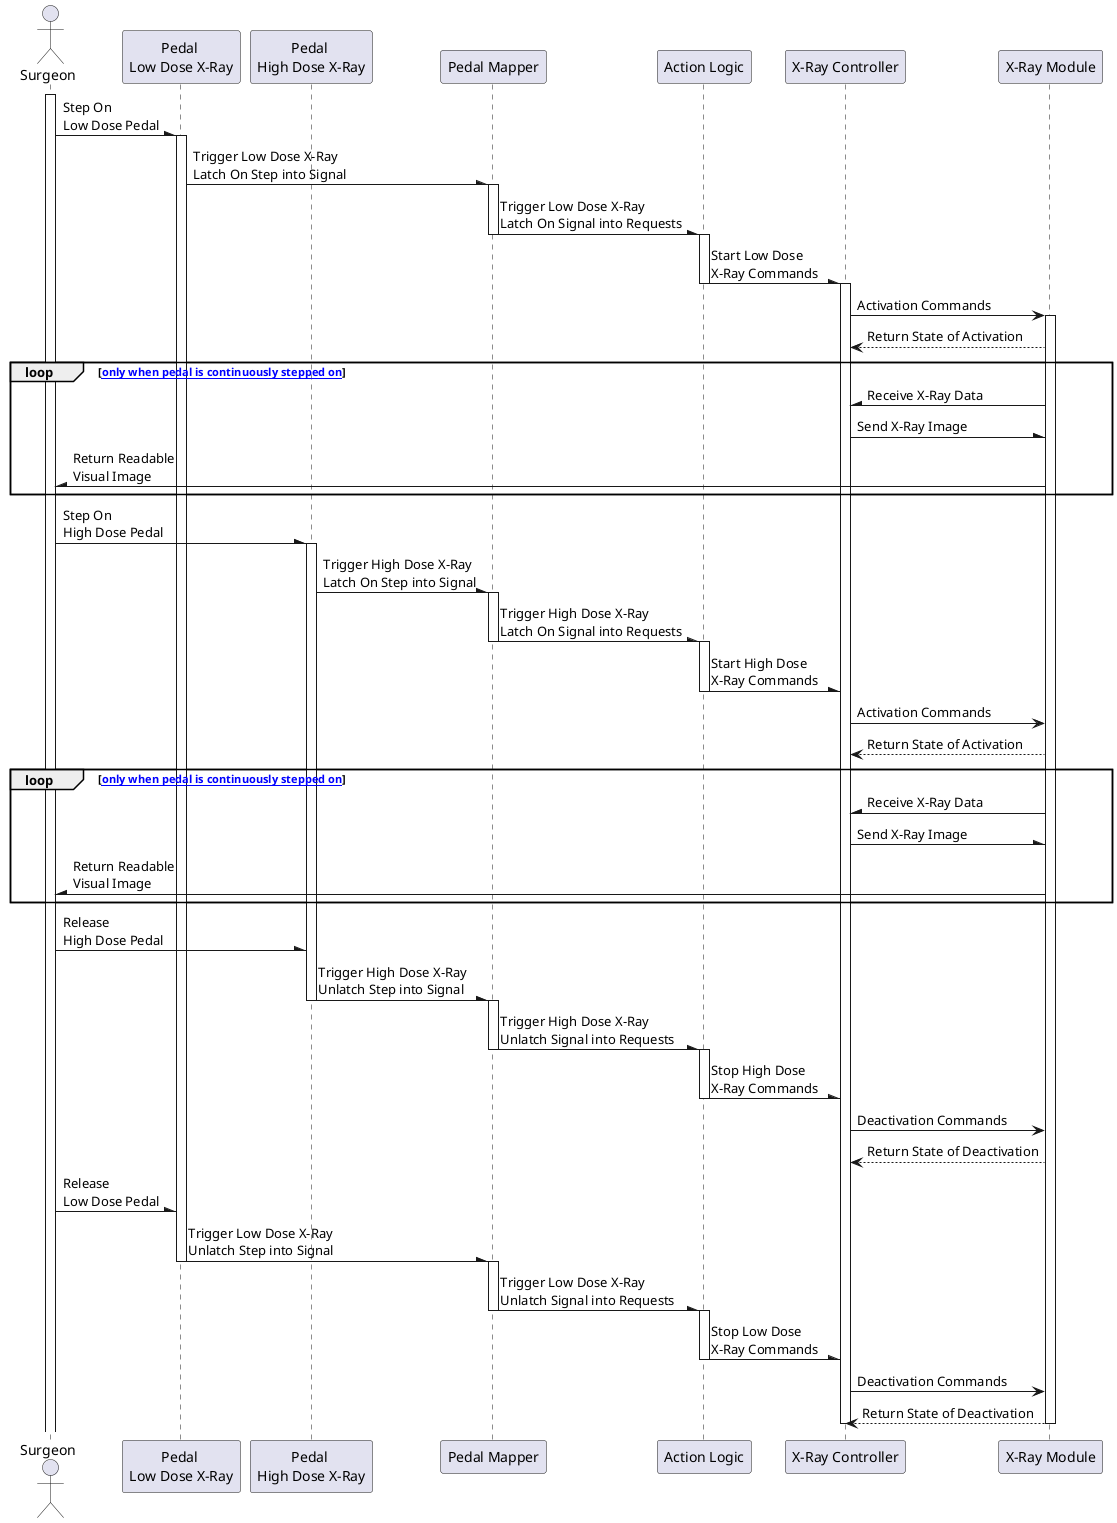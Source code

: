 @startuml sequence-pedal-2

actor "Surgeon" as actor_surgeon
activate actor_surgeon
participant "Pedal \nLow Dose X-Ray" as participant_pedal_low
participant "Pedal \nHigh Dose X-Ray" as participant_pedal_high
participant "Pedal Mapper" as participant_pedal_mapper

participant "Action Logic" as participant_act_log
participant "X-Ray Controller" as participant_xray_control

participant "X-Ray Module" as participant_xray_module
'participant "X-Ray Tube" as participant_xray_tube
'participant "Table" as participant_table
'participant "X-Ray Detector" as participant_xray_detector
'participant "Image Processor" as participant_image_proc
'participant "Screen" as participant_screen

' Design Part 1A - Start from Surgeon to Pedal Mapper
actor_surgeon -\ participant_pedal_low: Step On \nLow Dose Pedal
activate participant_pedal_low
participant_pedal_low -\ participant_pedal_mapper: Trigger Low Dose X-Ray \nLatch On Step into Signal
activate participant_pedal_mapper
participant_pedal_mapper -\ participant_act_log: Trigger Low Dose X-Ray \nLatch On Signal into Requests
deactivate participant_pedal_mapper
' Design Part 1A - End of Pedal Mapper

' Design Part 2A - Activation Commands Onwards
activate participant_act_log
participant_act_log -\ participant_xray_control: Start Low Dose \nX-Ray Commands
deactivate participant_act_log
activate participant_xray_control

participant_xray_control -> participant_xray_module: Activation Commands
activate participant_xray_module
'participant_xray_control -\ participant_xray_detector: Activation Commands
'activate participant_xray_detector
'participant_xray_control -\ participant_screen: Activation Commands
'activate participant_screen
'
'participant_xray_control /- participant_screen: Return State of Activation
''deactivate participant_screen
'participant_xray_control /- participant_xray_detector: Return State of Activation
''deactivate participant_xray_detector
participant_xray_control <-- participant_xray_module: Return State of Activation
''deactivate participant_xray_tube

loop [[loop only when pedal is continuously stepped on]]
'participant_xray_tube -> participant_table: Send \nLow-Dose X-Ray
'activate participant_table
'participant_table -> participant_xray_detector: Receive Beamed \nLow-Dose X-Ray
'deactivate participant_table
participant_xray_control /- participant_xray_module: Receive X-Ray Data
participant_xray_control -\ participant_xray_module: Send X-Ray Image
'activate participant_image_proc
'participant_image_proc -> participant_screen: Send Readable \nVisual Image
'deactivate participant_image_proc
actor_surgeon /- participant_xray_module: Return Readable \nVisual Image
end
' Design Part 2A - End of Activation Commands

' Design Part 1B - Start from Surgeon to Pedal Mapper
actor_surgeon -\ participant_pedal_high: Step On \nHigh Dose Pedal
activate participant_pedal_high
participant_pedal_high -\ participant_pedal_mapper: Trigger High Dose X-Ray \nLatch On Step into Signal
activate participant_pedal_mapper
participant_pedal_mapper -\ participant_act_log: Trigger High Dose X-Ray \nLatch On Signal into Requests
deactivate participant_pedal_mapper
' Design Part 1B - End of Pedal Mapper

' Design Part 2B - Activation Commands Onwards
activate participant_act_log
participant_act_log -\ participant_xray_control: Start High Dose \nX-Ray Commands
deactivate participant_act_log
'activate participant_xray_control

participant_xray_control -> participant_xray_module: Activation Commands
'activate participant_xray_module
'participant_xray_control -\ participant_xray_detector: Activation Commands
'activate participant_xray_detector
'participant_xray_control -\ participant_screen: Activation Commands
'activate participant_screen
'
'participant_xray_control /- participant_screen: Return State of Activation
''deactivate participant_screen
'participant_xray_control /- participant_xray_detector: Return State of Activation
''deactivate participant_xray_detector
participant_xray_control <-- participant_xray_module: Return State of Activation
''deactivate participant_xray_tube

loop [[loop only when pedal is continuously stepped on]]
'participant_xray_tube -> participant_table: Send \nLow-Dose X-Ray
'activate participant_table
'participant_table -> participant_xray_detector: Receive Beamed \nLow-Dose X-Ray
'deactivate participant_table
participant_xray_control /- participant_xray_module: Receive X-Ray Data
participant_xray_control -\ participant_xray_module: Send X-Ray Image
'activate participant_image_proc
'participant_image_proc -> participant_screen: Send Readable \nVisual Image
'deactivate participant_image_proc
actor_surgeon /- participant_xray_module: Return Readable \nVisual Image
end
' Design Part 2B - End of Activation Commands

' Design Part 3B - Start from Surgeon to Pedal Mapper
actor_surgeon -\ participant_pedal_high: Release \nHigh Dose Pedal
participant_pedal_high -\ participant_pedal_mapper: Trigger High Dose X-Ray \nUnlatch Step into Signal
deactivate participant_pedal_high
activate participant_pedal_mapper
participant_pedal_mapper -\ participant_act_log: Trigger High Dose X-Ray \nUnlatch Signal into Requests
deactivate participant_pedal_mapper
' Design Part 3B - End of Pedal Mapper

' Design Part 4B - Deactivation Commands Onwards
activate participant_act_log
participant_act_log -\ participant_xray_control: Stop High Dose \nX-Ray Commands
deactivate participant_act_log

participant_xray_control -> participant_xray_module: Deactivation Commands
''activate participant_xray_tube
'participant_xray_control -\ participant_xray_detector: Deactivation Commands
''activate participant_xray_detector
'participant_xray_control -\ participant_screen: Deactivation Commands
''activate participant_screen

participant_xray_control <-- participant_xray_module: Return State of Deactivation
'deactivate participant_xray_module
'participant_xray_control /- participant_xray_detector: Return State of Deactivation
'deactivate participant_xray_detector
'participant_xray_control /- participant_screen: Return State of Deactivation
'deactivate participant_screen
'deactivate participant_xray_control
'activate participant_xray_control

' Design Part 3A - Start from Surgeon to Pedal Mapper
actor_surgeon -\ participant_pedal_low: Release \nLow Dose Pedal
participant_pedal_low -\ participant_pedal_mapper: Trigger Low Dose X-Ray \nUnlatch Step into Signal
deactivate participant_pedal_low
activate participant_pedal_mapper
participant_pedal_mapper -\ participant_act_log: Trigger Low Dose X-Ray \nUnlatch Signal into Requests
deactivate participant_pedal_mapper
' Design Part 3A - End of Pedal Mapper

' Design Part 4A - Deactivation Commands Onwards
activate participant_act_log
participant_act_log -\ participant_xray_control: Stop Low Dose \nX-Ray Commands
deactivate participant_act_log
'activate participant_xray_control

participant_xray_control -> participant_xray_module: Deactivation Commands
''activate participant_xray_tube
'participant_xray_control -\ participant_xray_detector: Deactivation Commands
''activate participant_xray_detector
'participant_xray_control -\ participant_screen: Deactivation Commands
''activate participant_screen

participant_xray_control <-- participant_xray_module: Return State of Deactivation
deactivate participant_xray_module
'participant_xray_control /- participant_xray_detector: Return State of Deactivation
'deactivate participant_xray_detector
'participant_xray_control /- participant_screen: Return State of Deactivation
'deactivate participant_screen
deactivate participant_xray_control
' Design Part 4A - End of Deactivation Commands

@enduml